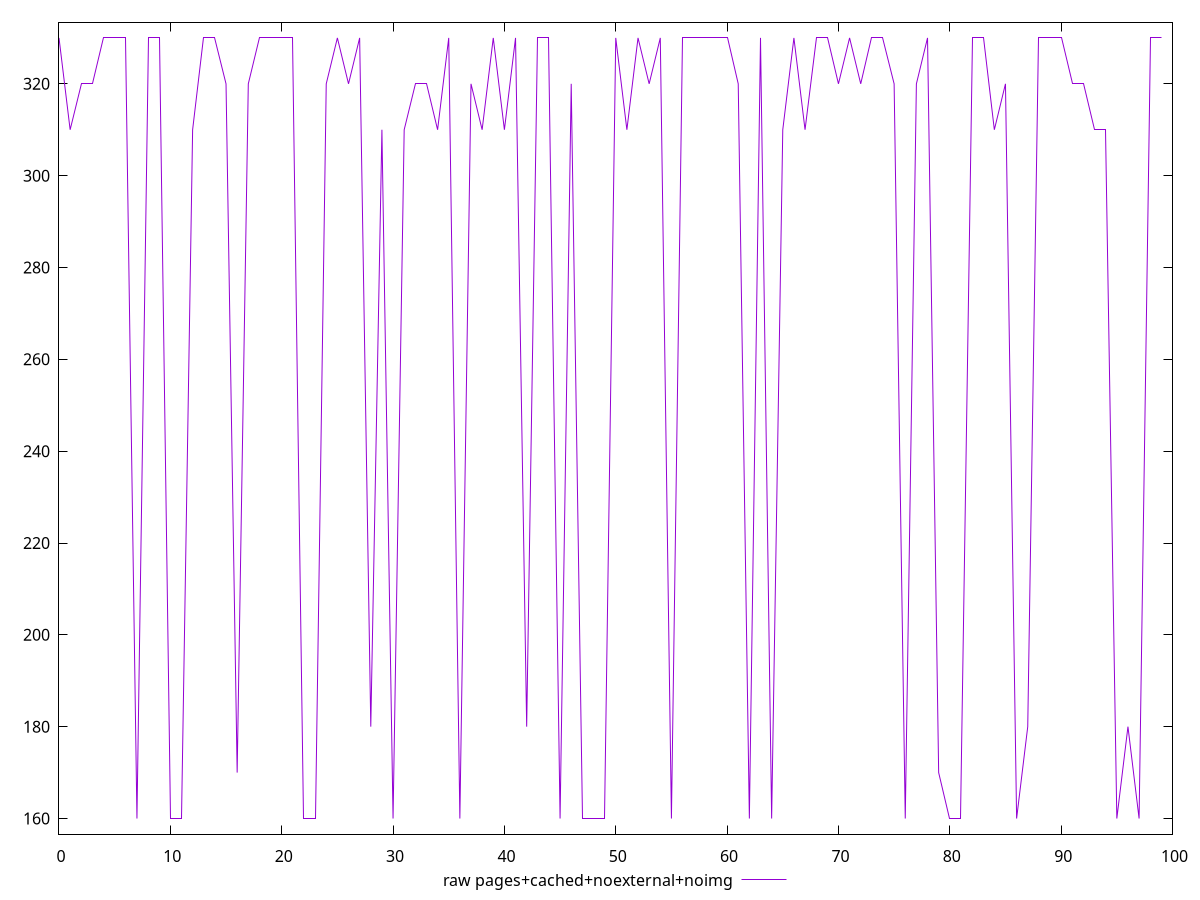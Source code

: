 $_rawPagesCachedNoexternalNoimg <<EOF
330
310
320
320
330
330
330
160
330
330
160
160
310
330
330
320
170
320
330
330
330
330
160
160
320
330
320
330
180
310
160
310
320
320
310
330
160
320
310
330
310
330
180
330
330
160
320
160
160
160
330
310
330
320
330
160
330
330
330
330
330
320
160
330
160
310
330
310
330
330
320
330
320
330
330
320
160
320
330
170
160
160
330
330
310
320
160
180
330
330
330
320
320
310
310
160
180
160
330
330
EOF
set key outside below
set terminal pngcairo
set output "report_00005_2020-11-02T22-26-11.212Z/uses-http2/pages+cached+noexternal+noimg//raw.png"
set yrange [156.6:333.4]
plot $_rawPagesCachedNoexternalNoimg title "raw pages+cached+noexternal+noimg" with line ,